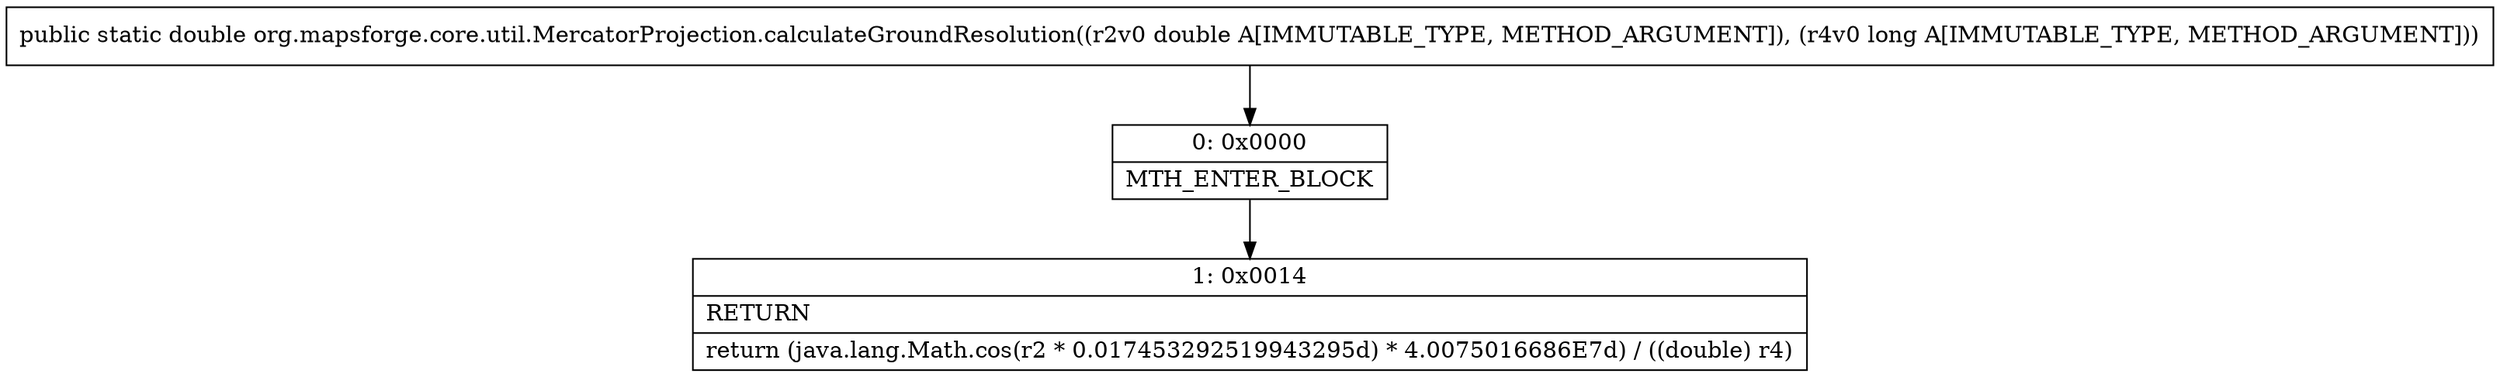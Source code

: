 digraph "CFG fororg.mapsforge.core.util.MercatorProjection.calculateGroundResolution(DJ)D" {
Node_0 [shape=record,label="{0\:\ 0x0000|MTH_ENTER_BLOCK\l}"];
Node_1 [shape=record,label="{1\:\ 0x0014|RETURN\l|return (java.lang.Math.cos(r2 * 0.017453292519943295d) * 4.0075016686E7d) \/ ((double) r4)\l}"];
MethodNode[shape=record,label="{public static double org.mapsforge.core.util.MercatorProjection.calculateGroundResolution((r2v0 double A[IMMUTABLE_TYPE, METHOD_ARGUMENT]), (r4v0 long A[IMMUTABLE_TYPE, METHOD_ARGUMENT])) }"];
MethodNode -> Node_0;
Node_0 -> Node_1;
}

